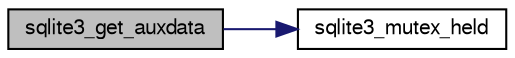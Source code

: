 digraph "sqlite3_get_auxdata"
{
  edge [fontname="FreeSans",fontsize="10",labelfontname="FreeSans",labelfontsize="10"];
  node [fontname="FreeSans",fontsize="10",shape=record];
  rankdir="LR";
  Node335581 [label="sqlite3_get_auxdata",height=0.2,width=0.4,color="black", fillcolor="grey75", style="filled", fontcolor="black"];
  Node335581 -> Node335582 [color="midnightblue",fontsize="10",style="solid",fontname="FreeSans"];
  Node335582 [label="sqlite3_mutex_held",height=0.2,width=0.4,color="black", fillcolor="white", style="filled",URL="$sqlite3_8c.html#acf77da68932b6bc163c5e68547ecc3e7"];
}
